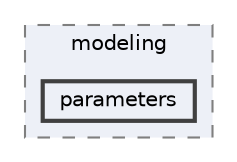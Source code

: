 digraph "/home/runner/work/idol/idol/lib/include/idol/mixed-integer/modeling/parameters"
{
 // LATEX_PDF_SIZE
  bgcolor="transparent";
  edge [fontname=Helvetica,fontsize=10,labelfontname=Helvetica,labelfontsize=10];
  node [fontname=Helvetica,fontsize=10,shape=box,height=0.2,width=0.4];
  compound=true
  subgraph clusterdir_9f224e2beeb4d25f0fbc154993daf8eb {
    graph [ bgcolor="#edf0f7", pencolor="grey50", label="modeling", fontname=Helvetica,fontsize=10 style="filled,dashed", URL="dir_9f224e2beeb4d25f0fbc154993daf8eb.html",tooltip=""]
  dir_07f1152378ff6830b3142ad23ea7e112 [label="parameters", fillcolor="#edf0f7", color="grey25", style="filled,bold", URL="dir_07f1152378ff6830b3142ad23ea7e112.html",tooltip=""];
  }
}
